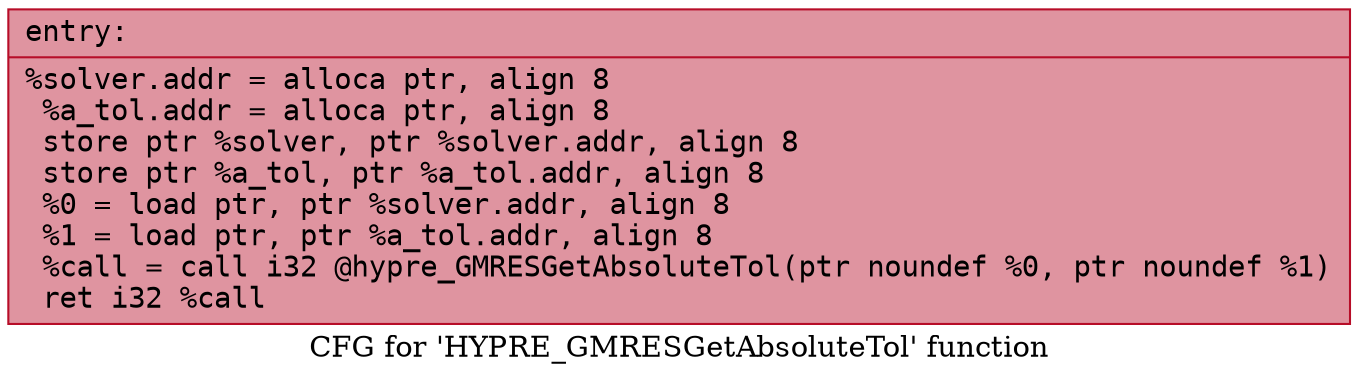 digraph "CFG for 'HYPRE_GMRESGetAbsoluteTol' function" {
	label="CFG for 'HYPRE_GMRESGetAbsoluteTol' function";

	Node0x561d3dbe9150 [shape=record,color="#b70d28ff", style=filled, fillcolor="#b70d2870" fontname="Courier",label="{entry:\l|  %solver.addr = alloca ptr, align 8\l  %a_tol.addr = alloca ptr, align 8\l  store ptr %solver, ptr %solver.addr, align 8\l  store ptr %a_tol, ptr %a_tol.addr, align 8\l  %0 = load ptr, ptr %solver.addr, align 8\l  %1 = load ptr, ptr %a_tol.addr, align 8\l  %call = call i32 @hypre_GMRESGetAbsoluteTol(ptr noundef %0, ptr noundef %1)\l  ret i32 %call\l}"];
}
